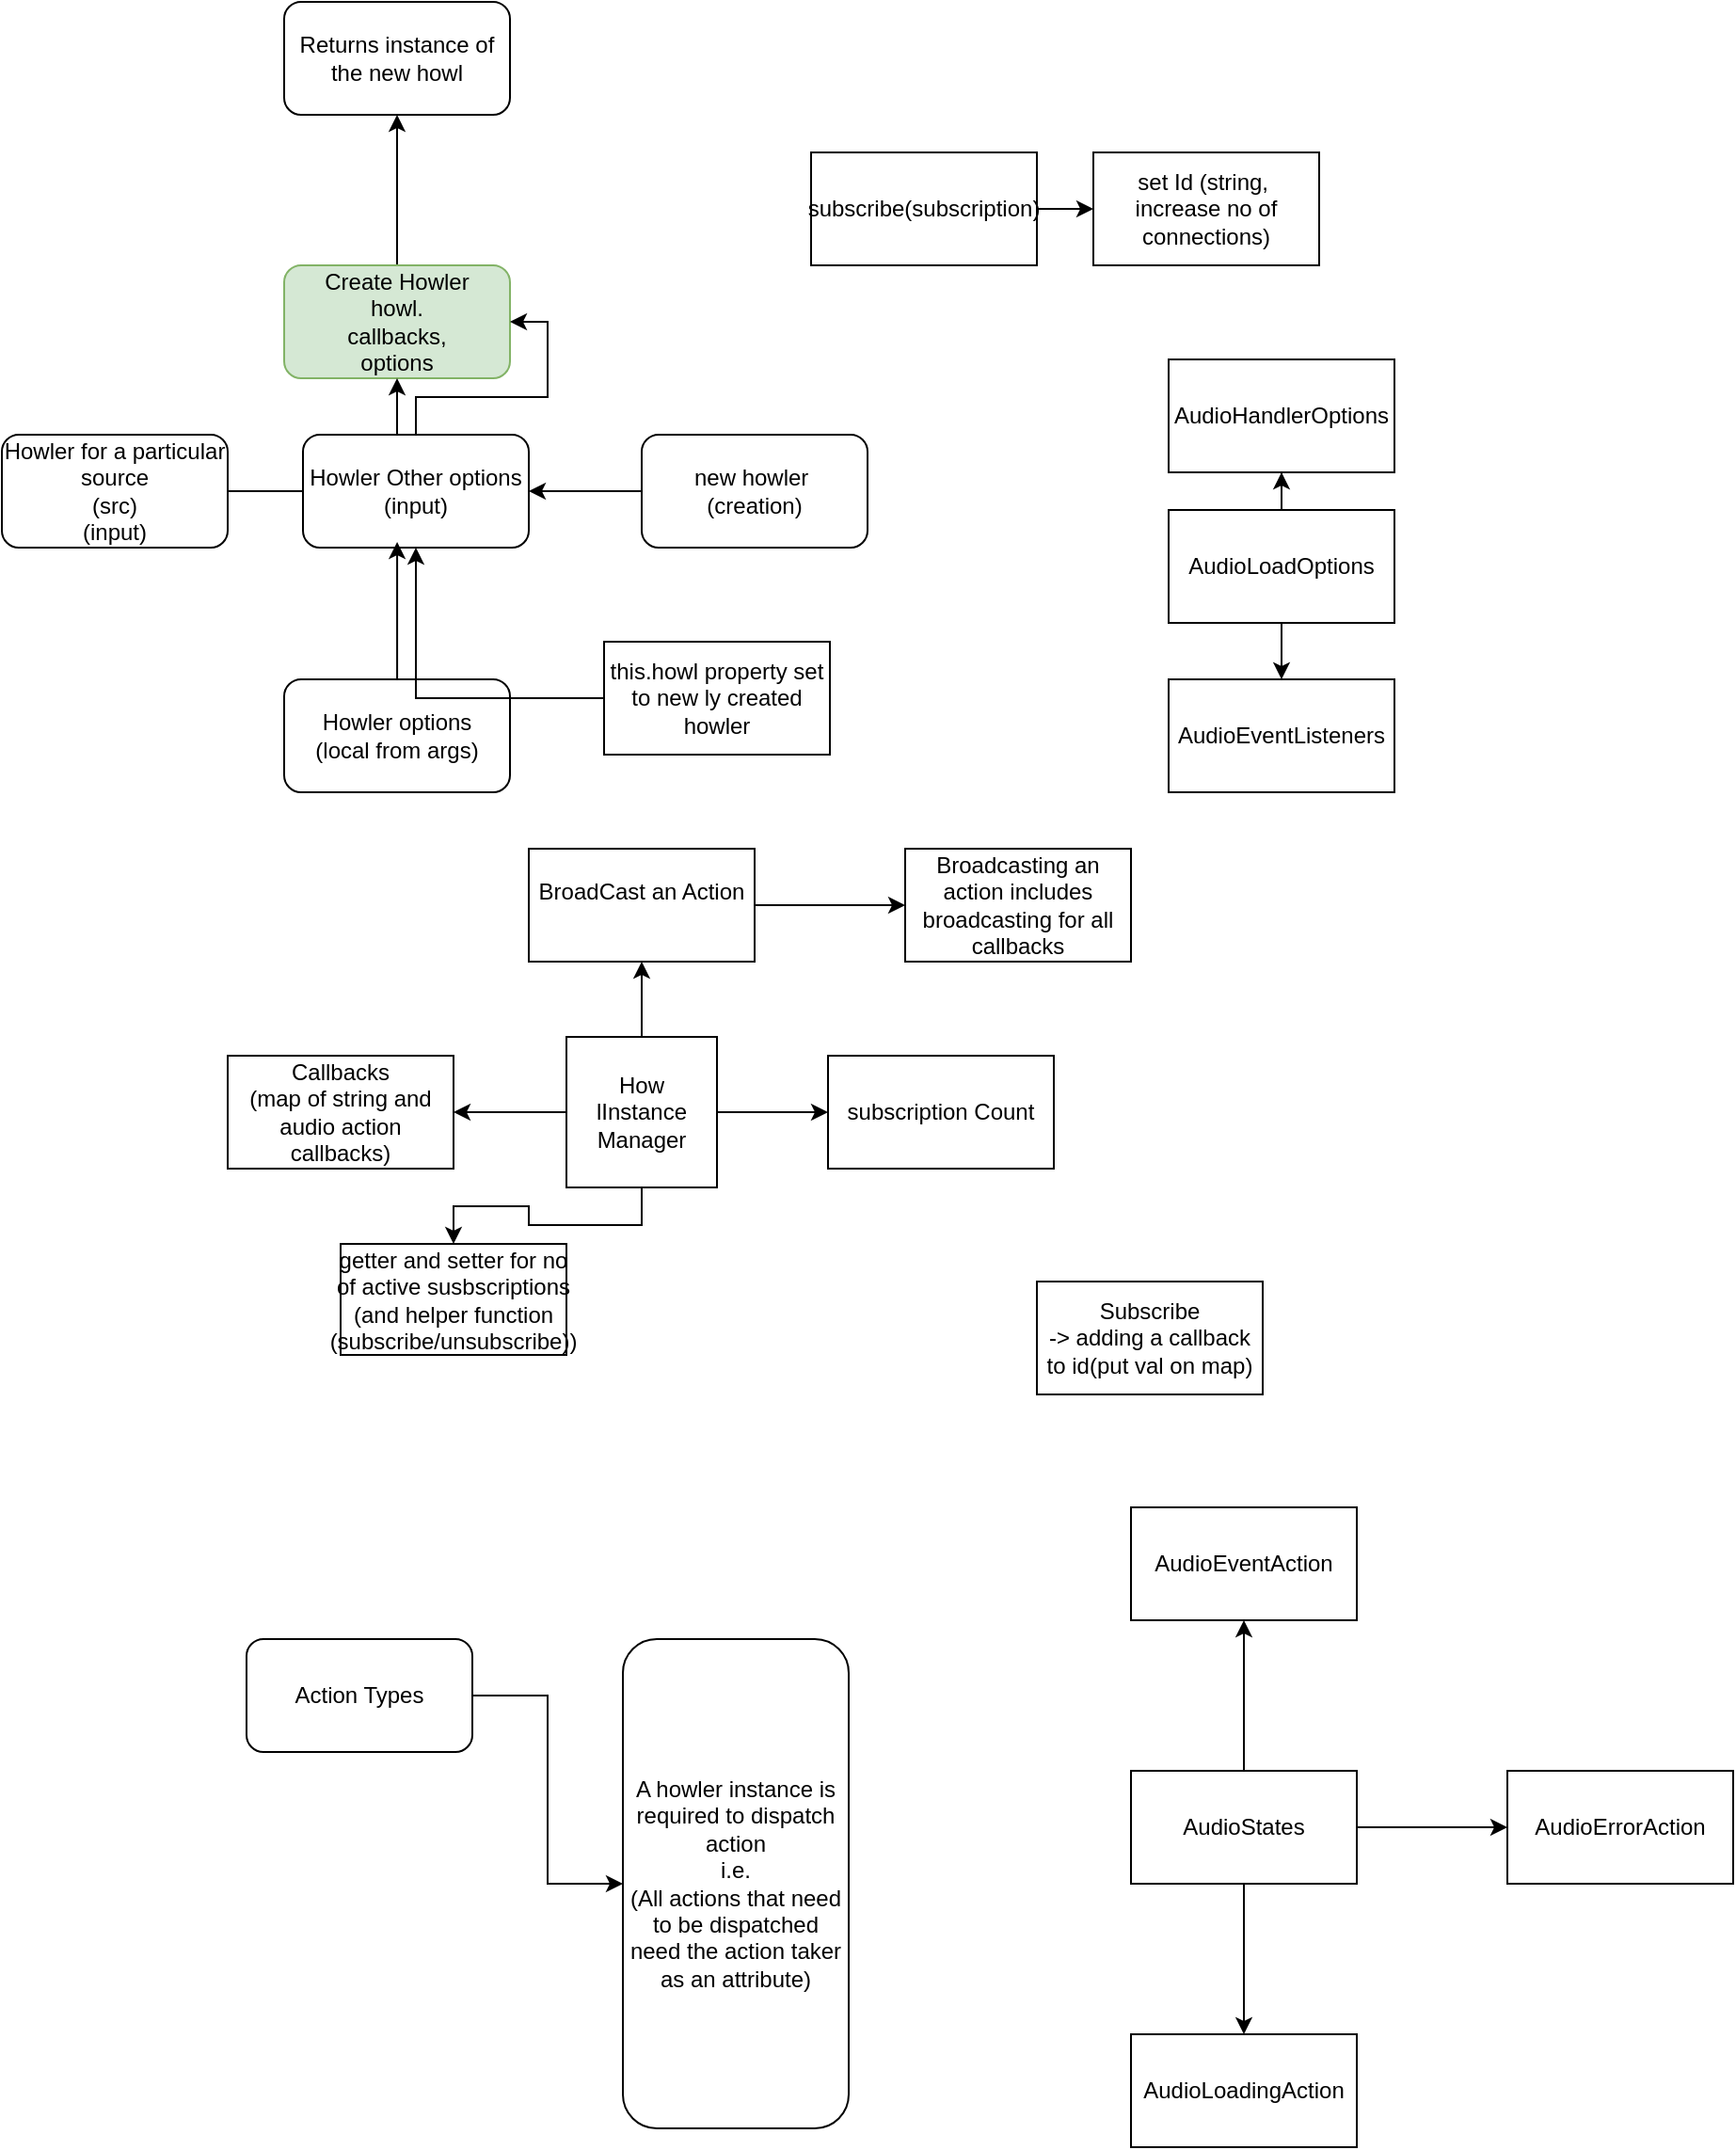 <mxfile version="24.7.7">
  <diagram name="Page-1" id="iod_crvK3_vbFKi02w_N">
    <mxGraphModel dx="954" dy="592" grid="1" gridSize="10" guides="1" tooltips="1" connect="1" arrows="1" fold="1" page="1" pageScale="1" pageWidth="827" pageHeight="1169" math="0" shadow="0">
      <root>
        <mxCell id="0" />
        <mxCell id="1" parent="0" />
        <mxCell id="aYal6dCSXNKZ7LH5C-j5-13" value="" style="edgeStyle=orthogonalEdgeStyle;rounded=0;orthogonalLoop=1;jettySize=auto;html=1;" edge="1" parent="1" source="aYal6dCSXNKZ7LH5C-j5-1" target="aYal6dCSXNKZ7LH5C-j5-12">
          <mxGeometry relative="1" as="geometry" />
        </mxCell>
        <mxCell id="aYal6dCSXNKZ7LH5C-j5-1" value="Create Howler&lt;div&gt;howl.&lt;/div&gt;&lt;div&gt;callbacks,&lt;/div&gt;&lt;div&gt;options&lt;/div&gt;" style="rounded=1;whiteSpace=wrap;html=1;fillColor=#d5e8d4;strokeColor=#82b366;" vertex="1" parent="1">
          <mxGeometry x="170" y="160" width="120" height="60" as="geometry" />
        </mxCell>
        <mxCell id="aYal6dCSXNKZ7LH5C-j5-4" style="edgeStyle=orthogonalEdgeStyle;rounded=0;orthogonalLoop=1;jettySize=auto;html=1;" edge="1" parent="1" source="aYal6dCSXNKZ7LH5C-j5-2" target="aYal6dCSXNKZ7LH5C-j5-1">
          <mxGeometry relative="1" as="geometry" />
        </mxCell>
        <mxCell id="aYal6dCSXNKZ7LH5C-j5-2" value="Howler for a particular source&lt;div&gt;(src)&lt;/div&gt;&lt;div&gt;(input)&lt;/div&gt;" style="rounded=1;whiteSpace=wrap;html=1;" vertex="1" parent="1">
          <mxGeometry x="20" y="250" width="120" height="60" as="geometry" />
        </mxCell>
        <mxCell id="aYal6dCSXNKZ7LH5C-j5-5" style="edgeStyle=orthogonalEdgeStyle;rounded=0;orthogonalLoop=1;jettySize=auto;html=1;entryX=1;entryY=0.5;entryDx=0;entryDy=0;" edge="1" parent="1" source="aYal6dCSXNKZ7LH5C-j5-3" target="aYal6dCSXNKZ7LH5C-j5-1">
          <mxGeometry relative="1" as="geometry" />
        </mxCell>
        <mxCell id="aYal6dCSXNKZ7LH5C-j5-3" value="Howler Other options&lt;div&gt;(input)&lt;/div&gt;" style="rounded=1;whiteSpace=wrap;html=1;" vertex="1" parent="1">
          <mxGeometry x="180" y="250" width="120" height="60" as="geometry" />
        </mxCell>
        <mxCell id="aYal6dCSXNKZ7LH5C-j5-6" value="Howler options&lt;div&gt;(local from args)&lt;/div&gt;" style="rounded=1;whiteSpace=wrap;html=1;" vertex="1" parent="1">
          <mxGeometry x="170" y="380" width="120" height="60" as="geometry" />
        </mxCell>
        <mxCell id="aYal6dCSXNKZ7LH5C-j5-7" style="edgeStyle=orthogonalEdgeStyle;rounded=0;orthogonalLoop=1;jettySize=auto;html=1;entryX=0.417;entryY=0.95;entryDx=0;entryDy=0;entryPerimeter=0;" edge="1" parent="1" source="aYal6dCSXNKZ7LH5C-j5-6" target="aYal6dCSXNKZ7LH5C-j5-3">
          <mxGeometry relative="1" as="geometry" />
        </mxCell>
        <mxCell id="aYal6dCSXNKZ7LH5C-j5-9" style="edgeStyle=orthogonalEdgeStyle;rounded=0;orthogonalLoop=1;jettySize=auto;html=1;entryX=1;entryY=0.5;entryDx=0;entryDy=0;" edge="1" parent="1" source="aYal6dCSXNKZ7LH5C-j5-8" target="aYal6dCSXNKZ7LH5C-j5-3">
          <mxGeometry relative="1" as="geometry" />
        </mxCell>
        <mxCell id="aYal6dCSXNKZ7LH5C-j5-8" value="new howler&amp;nbsp;&lt;div&gt;(creation)&lt;/div&gt;" style="rounded=1;whiteSpace=wrap;html=1;" vertex="1" parent="1">
          <mxGeometry x="360" y="250" width="120" height="60" as="geometry" />
        </mxCell>
        <mxCell id="aYal6dCSXNKZ7LH5C-j5-11" style="edgeStyle=orthogonalEdgeStyle;rounded=0;orthogonalLoop=1;jettySize=auto;html=1;" edge="1" parent="1" source="aYal6dCSXNKZ7LH5C-j5-10" target="aYal6dCSXNKZ7LH5C-j5-3">
          <mxGeometry relative="1" as="geometry" />
        </mxCell>
        <mxCell id="aYal6dCSXNKZ7LH5C-j5-10" value="this.howl property set&lt;div&gt;to new ly created howler&lt;/div&gt;" style="rounded=0;whiteSpace=wrap;html=1;" vertex="1" parent="1">
          <mxGeometry x="340" y="360" width="120" height="60" as="geometry" />
        </mxCell>
        <mxCell id="aYal6dCSXNKZ7LH5C-j5-12" value="Returns instance of the new howl" style="whiteSpace=wrap;html=1;rounded=1;" vertex="1" parent="1">
          <mxGeometry x="170" y="20" width="120" height="60" as="geometry" />
        </mxCell>
        <mxCell id="aYal6dCSXNKZ7LH5C-j5-16" value="" style="edgeStyle=orthogonalEdgeStyle;rounded=0;orthogonalLoop=1;jettySize=auto;html=1;" edge="1" parent="1" source="aYal6dCSXNKZ7LH5C-j5-14" target="aYal6dCSXNKZ7LH5C-j5-15">
          <mxGeometry relative="1" as="geometry" />
        </mxCell>
        <mxCell id="aYal6dCSXNKZ7LH5C-j5-14" value="subscribe(subscription)" style="rounded=0;whiteSpace=wrap;html=1;" vertex="1" parent="1">
          <mxGeometry x="450" y="100" width="120" height="60" as="geometry" />
        </mxCell>
        <mxCell id="aYal6dCSXNKZ7LH5C-j5-15" value="set Id (string,&amp;nbsp; increase no of connections)" style="whiteSpace=wrap;html=1;rounded=0;" vertex="1" parent="1">
          <mxGeometry x="600" y="100" width="120" height="60" as="geometry" />
        </mxCell>
        <mxCell id="aYal6dCSXNKZ7LH5C-j5-19" value="" style="edgeStyle=orthogonalEdgeStyle;rounded=0;orthogonalLoop=1;jettySize=auto;html=1;" edge="1" parent="1" source="aYal6dCSXNKZ7LH5C-j5-17" target="aYal6dCSXNKZ7LH5C-j5-18">
          <mxGeometry relative="1" as="geometry" />
        </mxCell>
        <mxCell id="aYal6dCSXNKZ7LH5C-j5-21" value="" style="edgeStyle=orthogonalEdgeStyle;rounded=0;orthogonalLoop=1;jettySize=auto;html=1;" edge="1" parent="1" source="aYal6dCSXNKZ7LH5C-j5-17" target="aYal6dCSXNKZ7LH5C-j5-20">
          <mxGeometry relative="1" as="geometry" />
        </mxCell>
        <mxCell id="aYal6dCSXNKZ7LH5C-j5-23" value="" style="edgeStyle=orthogonalEdgeStyle;rounded=0;orthogonalLoop=1;jettySize=auto;html=1;" edge="1" parent="1" source="aYal6dCSXNKZ7LH5C-j5-17" target="aYal6dCSXNKZ7LH5C-j5-22">
          <mxGeometry relative="1" as="geometry" />
        </mxCell>
        <mxCell id="aYal6dCSXNKZ7LH5C-j5-26" value="" style="edgeStyle=orthogonalEdgeStyle;rounded=0;orthogonalLoop=1;jettySize=auto;html=1;" edge="1" parent="1" source="aYal6dCSXNKZ7LH5C-j5-17" target="aYal6dCSXNKZ7LH5C-j5-25">
          <mxGeometry relative="1" as="geometry" />
        </mxCell>
        <mxCell id="aYal6dCSXNKZ7LH5C-j5-17" value="How&lt;div&gt;lInstance&lt;/div&gt;&lt;div&gt;Manager&lt;/div&gt;" style="whiteSpace=wrap;html=1;aspect=fixed;" vertex="1" parent="1">
          <mxGeometry x="320" y="570" width="80" height="80" as="geometry" />
        </mxCell>
        <mxCell id="aYal6dCSXNKZ7LH5C-j5-18" value="subscription Count" style="whiteSpace=wrap;html=1;" vertex="1" parent="1">
          <mxGeometry x="459" y="580" width="120" height="60" as="geometry" />
        </mxCell>
        <mxCell id="aYal6dCSXNKZ7LH5C-j5-20" value="Callbacks&lt;div&gt;(map of string and audio action callbacks)&lt;/div&gt;" style="whiteSpace=wrap;html=1;" vertex="1" parent="1">
          <mxGeometry x="140" y="580" width="120" height="60" as="geometry" />
        </mxCell>
        <mxCell id="aYal6dCSXNKZ7LH5C-j5-22" value="getter and setter for no of active susbscriptions&lt;div&gt;(and helper function (subscribe/unsubscribe))&lt;/div&gt;" style="whiteSpace=wrap;html=1;" vertex="1" parent="1">
          <mxGeometry x="200" y="680" width="120" height="59" as="geometry" />
        </mxCell>
        <mxCell id="aYal6dCSXNKZ7LH5C-j5-24" value="Subscribe&lt;div&gt;-&amp;gt; adding a callback to id(put val on map)&lt;/div&gt;" style="rounded=0;whiteSpace=wrap;html=1;" vertex="1" parent="1">
          <mxGeometry x="570" y="700" width="120" height="60" as="geometry" />
        </mxCell>
        <mxCell id="aYal6dCSXNKZ7LH5C-j5-29" value="" style="edgeStyle=orthogonalEdgeStyle;rounded=0;orthogonalLoop=1;jettySize=auto;html=1;" edge="1" parent="1" source="aYal6dCSXNKZ7LH5C-j5-25" target="aYal6dCSXNKZ7LH5C-j5-28">
          <mxGeometry relative="1" as="geometry" />
        </mxCell>
        <mxCell id="aYal6dCSXNKZ7LH5C-j5-25" value="BroadCast an Action&lt;div&gt;&lt;br&gt;&lt;/div&gt;" style="whiteSpace=wrap;html=1;" vertex="1" parent="1">
          <mxGeometry x="300" y="470" width="120" height="60" as="geometry" />
        </mxCell>
        <mxCell id="aYal6dCSXNKZ7LH5C-j5-28" value="Broadcasting an action includes&lt;div&gt;broadcasting for all callbacks&lt;/div&gt;" style="whiteSpace=wrap;html=1;" vertex="1" parent="1">
          <mxGeometry x="500" y="470" width="120" height="60" as="geometry" />
        </mxCell>
        <mxCell id="aYal6dCSXNKZ7LH5C-j5-32" value="" style="edgeStyle=orthogonalEdgeStyle;rounded=0;orthogonalLoop=1;jettySize=auto;html=1;" edge="1" parent="1" source="aYal6dCSXNKZ7LH5C-j5-30" target="aYal6dCSXNKZ7LH5C-j5-31">
          <mxGeometry relative="1" as="geometry" />
        </mxCell>
        <mxCell id="aYal6dCSXNKZ7LH5C-j5-30" value="Action Types" style="rounded=1;whiteSpace=wrap;html=1;" vertex="1" parent="1">
          <mxGeometry x="150" y="890" width="120" height="60" as="geometry" />
        </mxCell>
        <mxCell id="aYal6dCSXNKZ7LH5C-j5-31" value="A howler instance is required to dispatch&lt;div&gt;action&lt;/div&gt;&lt;div&gt;i.e.&lt;/div&gt;&lt;div&gt;(All actions that need&lt;/div&gt;&lt;div&gt;to be dispatched need the action taker as an attribute)&lt;/div&gt;" style="whiteSpace=wrap;html=1;rounded=1;" vertex="1" parent="1">
          <mxGeometry x="350" y="890" width="120" height="260" as="geometry" />
        </mxCell>
        <mxCell id="aYal6dCSXNKZ7LH5C-j5-35" value="" style="edgeStyle=orthogonalEdgeStyle;rounded=0;orthogonalLoop=1;jettySize=auto;html=1;" edge="1" parent="1" source="aYal6dCSXNKZ7LH5C-j5-33" target="aYal6dCSXNKZ7LH5C-j5-34">
          <mxGeometry relative="1" as="geometry" />
        </mxCell>
        <mxCell id="aYal6dCSXNKZ7LH5C-j5-37" value="" style="edgeStyle=orthogonalEdgeStyle;rounded=0;orthogonalLoop=1;jettySize=auto;html=1;" edge="1" parent="1" source="aYal6dCSXNKZ7LH5C-j5-33" target="aYal6dCSXNKZ7LH5C-j5-36">
          <mxGeometry relative="1" as="geometry" />
        </mxCell>
        <mxCell id="aYal6dCSXNKZ7LH5C-j5-39" value="" style="edgeStyle=orthogonalEdgeStyle;rounded=0;orthogonalLoop=1;jettySize=auto;html=1;" edge="1" parent="1" source="aYal6dCSXNKZ7LH5C-j5-33" target="aYal6dCSXNKZ7LH5C-j5-38">
          <mxGeometry relative="1" as="geometry" />
        </mxCell>
        <mxCell id="aYal6dCSXNKZ7LH5C-j5-33" value="AudioStates" style="rounded=0;whiteSpace=wrap;html=1;" vertex="1" parent="1">
          <mxGeometry x="620" y="960" width="120" height="60" as="geometry" />
        </mxCell>
        <mxCell id="aYal6dCSXNKZ7LH5C-j5-34" value="AudioEventAction" style="whiteSpace=wrap;html=1;rounded=0;" vertex="1" parent="1">
          <mxGeometry x="620" y="820" width="120" height="60" as="geometry" />
        </mxCell>
        <mxCell id="aYal6dCSXNKZ7LH5C-j5-36" value="AudioLoadingAction" style="whiteSpace=wrap;html=1;rounded=0;" vertex="1" parent="1">
          <mxGeometry x="620" y="1100" width="120" height="60" as="geometry" />
        </mxCell>
        <mxCell id="aYal6dCSXNKZ7LH5C-j5-38" value="AudioErrorAction" style="whiteSpace=wrap;html=1;rounded=0;" vertex="1" parent="1">
          <mxGeometry x="820" y="960" width="120" height="60" as="geometry" />
        </mxCell>
        <mxCell id="aYal6dCSXNKZ7LH5C-j5-42" value="" style="edgeStyle=orthogonalEdgeStyle;rounded=0;orthogonalLoop=1;jettySize=auto;html=1;" edge="1" parent="1" source="aYal6dCSXNKZ7LH5C-j5-40" target="aYal6dCSXNKZ7LH5C-j5-41">
          <mxGeometry relative="1" as="geometry" />
        </mxCell>
        <mxCell id="aYal6dCSXNKZ7LH5C-j5-44" value="" style="edgeStyle=orthogonalEdgeStyle;rounded=0;orthogonalLoop=1;jettySize=auto;html=1;" edge="1" parent="1" source="aYal6dCSXNKZ7LH5C-j5-40" target="aYal6dCSXNKZ7LH5C-j5-43">
          <mxGeometry relative="1" as="geometry" />
        </mxCell>
        <mxCell id="aYal6dCSXNKZ7LH5C-j5-40" value="AudioLoadOptions" style="rounded=0;whiteSpace=wrap;html=1;" vertex="1" parent="1">
          <mxGeometry x="640" y="290" width="120" height="60" as="geometry" />
        </mxCell>
        <mxCell id="aYal6dCSXNKZ7LH5C-j5-41" value="AudioEventListeners" style="whiteSpace=wrap;html=1;rounded=0;" vertex="1" parent="1">
          <mxGeometry x="640" y="380" width="120" height="60" as="geometry" />
        </mxCell>
        <mxCell id="aYal6dCSXNKZ7LH5C-j5-43" value="AudioHandlerOptions" style="whiteSpace=wrap;html=1;rounded=0;" vertex="1" parent="1">
          <mxGeometry x="640" y="210" width="120" height="60" as="geometry" />
        </mxCell>
      </root>
    </mxGraphModel>
  </diagram>
</mxfile>
